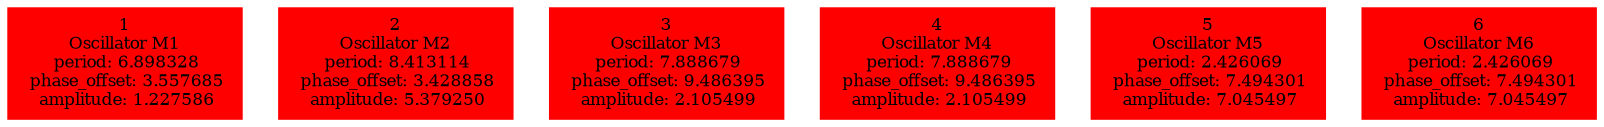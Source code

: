  digraph g{ forcelabels=true;
1 [label=<1<BR />Oscillator M1<BR /> period: 6.898328<BR /> phase_offset: 3.557685<BR /> amplitude: 1.227586>, shape=box,color=red,style=filled,fontsize=8];2 [label=<2<BR />Oscillator M2<BR /> period: 8.413114<BR /> phase_offset: 3.428858<BR /> amplitude: 5.379250>, shape=box,color=red,style=filled,fontsize=8];3 [label=<3<BR />Oscillator M3<BR /> period: 7.888679<BR /> phase_offset: 9.486395<BR /> amplitude: 2.105499>, shape=box,color=red,style=filled,fontsize=8];4 [label=<4<BR />Oscillator M4<BR /> period: 7.888679<BR /> phase_offset: 9.486395<BR /> amplitude: 2.105499>, shape=box,color=red,style=filled,fontsize=8];5 [label=<5<BR />Oscillator M5<BR /> period: 2.426069<BR /> phase_offset: 7.494301<BR /> amplitude: 7.045497>, shape=box,color=red,style=filled,fontsize=8];6 [label=<6<BR />Oscillator M6<BR /> period: 2.426069<BR /> phase_offset: 7.494301<BR /> amplitude: 7.045497>, shape=box,color=red,style=filled,fontsize=8]; }
